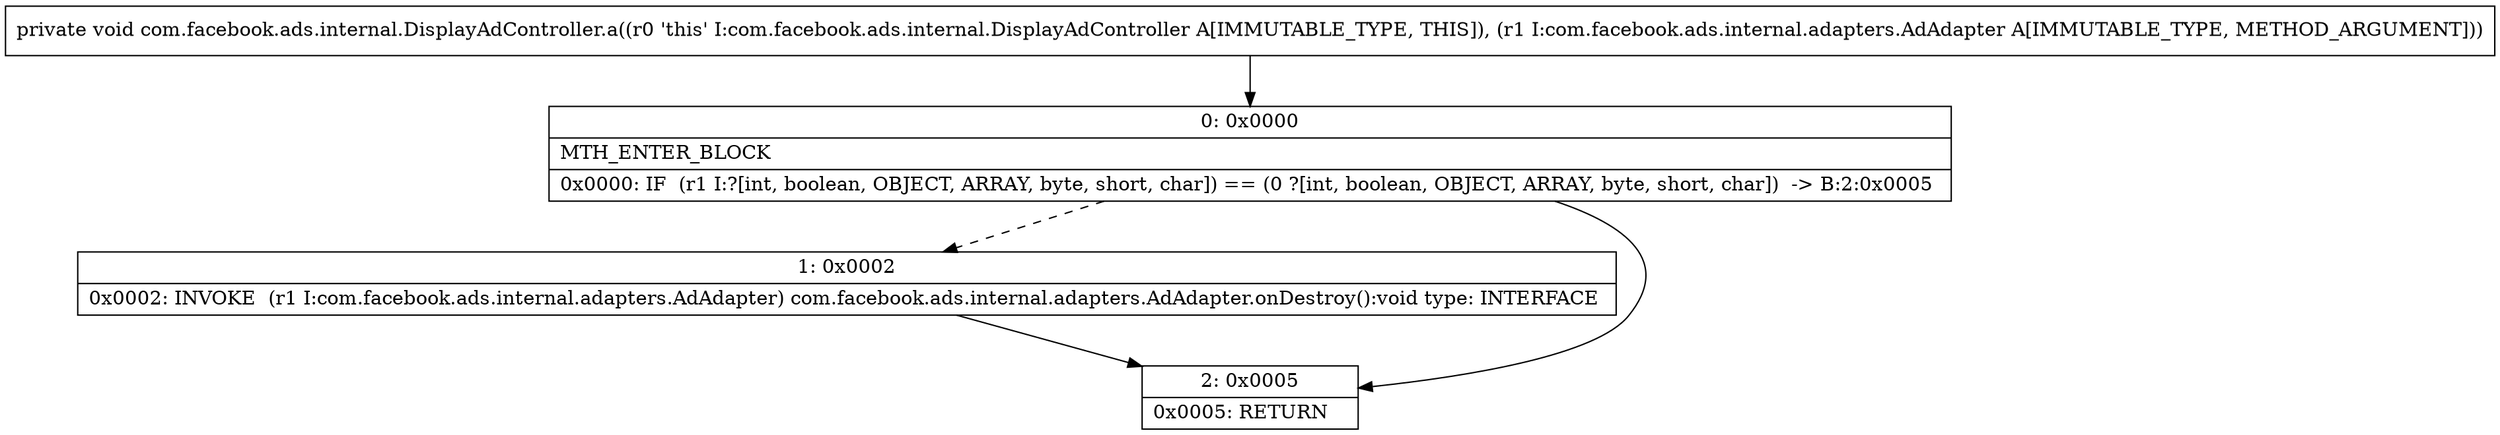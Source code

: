digraph "CFG forcom.facebook.ads.internal.DisplayAdController.a(Lcom\/facebook\/ads\/internal\/adapters\/AdAdapter;)V" {
Node_0 [shape=record,label="{0\:\ 0x0000|MTH_ENTER_BLOCK\l|0x0000: IF  (r1 I:?[int, boolean, OBJECT, ARRAY, byte, short, char]) == (0 ?[int, boolean, OBJECT, ARRAY, byte, short, char])  \-\> B:2:0x0005 \l}"];
Node_1 [shape=record,label="{1\:\ 0x0002|0x0002: INVOKE  (r1 I:com.facebook.ads.internal.adapters.AdAdapter) com.facebook.ads.internal.adapters.AdAdapter.onDestroy():void type: INTERFACE \l}"];
Node_2 [shape=record,label="{2\:\ 0x0005|0x0005: RETURN   \l}"];
MethodNode[shape=record,label="{private void com.facebook.ads.internal.DisplayAdController.a((r0 'this' I:com.facebook.ads.internal.DisplayAdController A[IMMUTABLE_TYPE, THIS]), (r1 I:com.facebook.ads.internal.adapters.AdAdapter A[IMMUTABLE_TYPE, METHOD_ARGUMENT])) }"];
MethodNode -> Node_0;
Node_0 -> Node_1[style=dashed];
Node_0 -> Node_2;
Node_1 -> Node_2;
}

